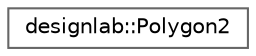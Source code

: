 digraph "クラス階層図"
{
 // LATEX_PDF_SIZE
  bgcolor="transparent";
  edge [fontname=Helvetica,fontsize=10,labelfontname=Helvetica,labelfontsize=10];
  node [fontname=Helvetica,fontsize=10,shape=box,height=0.2,width=0.4];
  rankdir="LR";
  Node0 [id="Node000000",label="designlab::Polygon2",height=0.2,width=0.4,color="grey40", fillcolor="white", style="filled",URL="$structdesignlab_1_1_polygon2.html",tooltip="2次元の多角形を表す構造体"];
}

